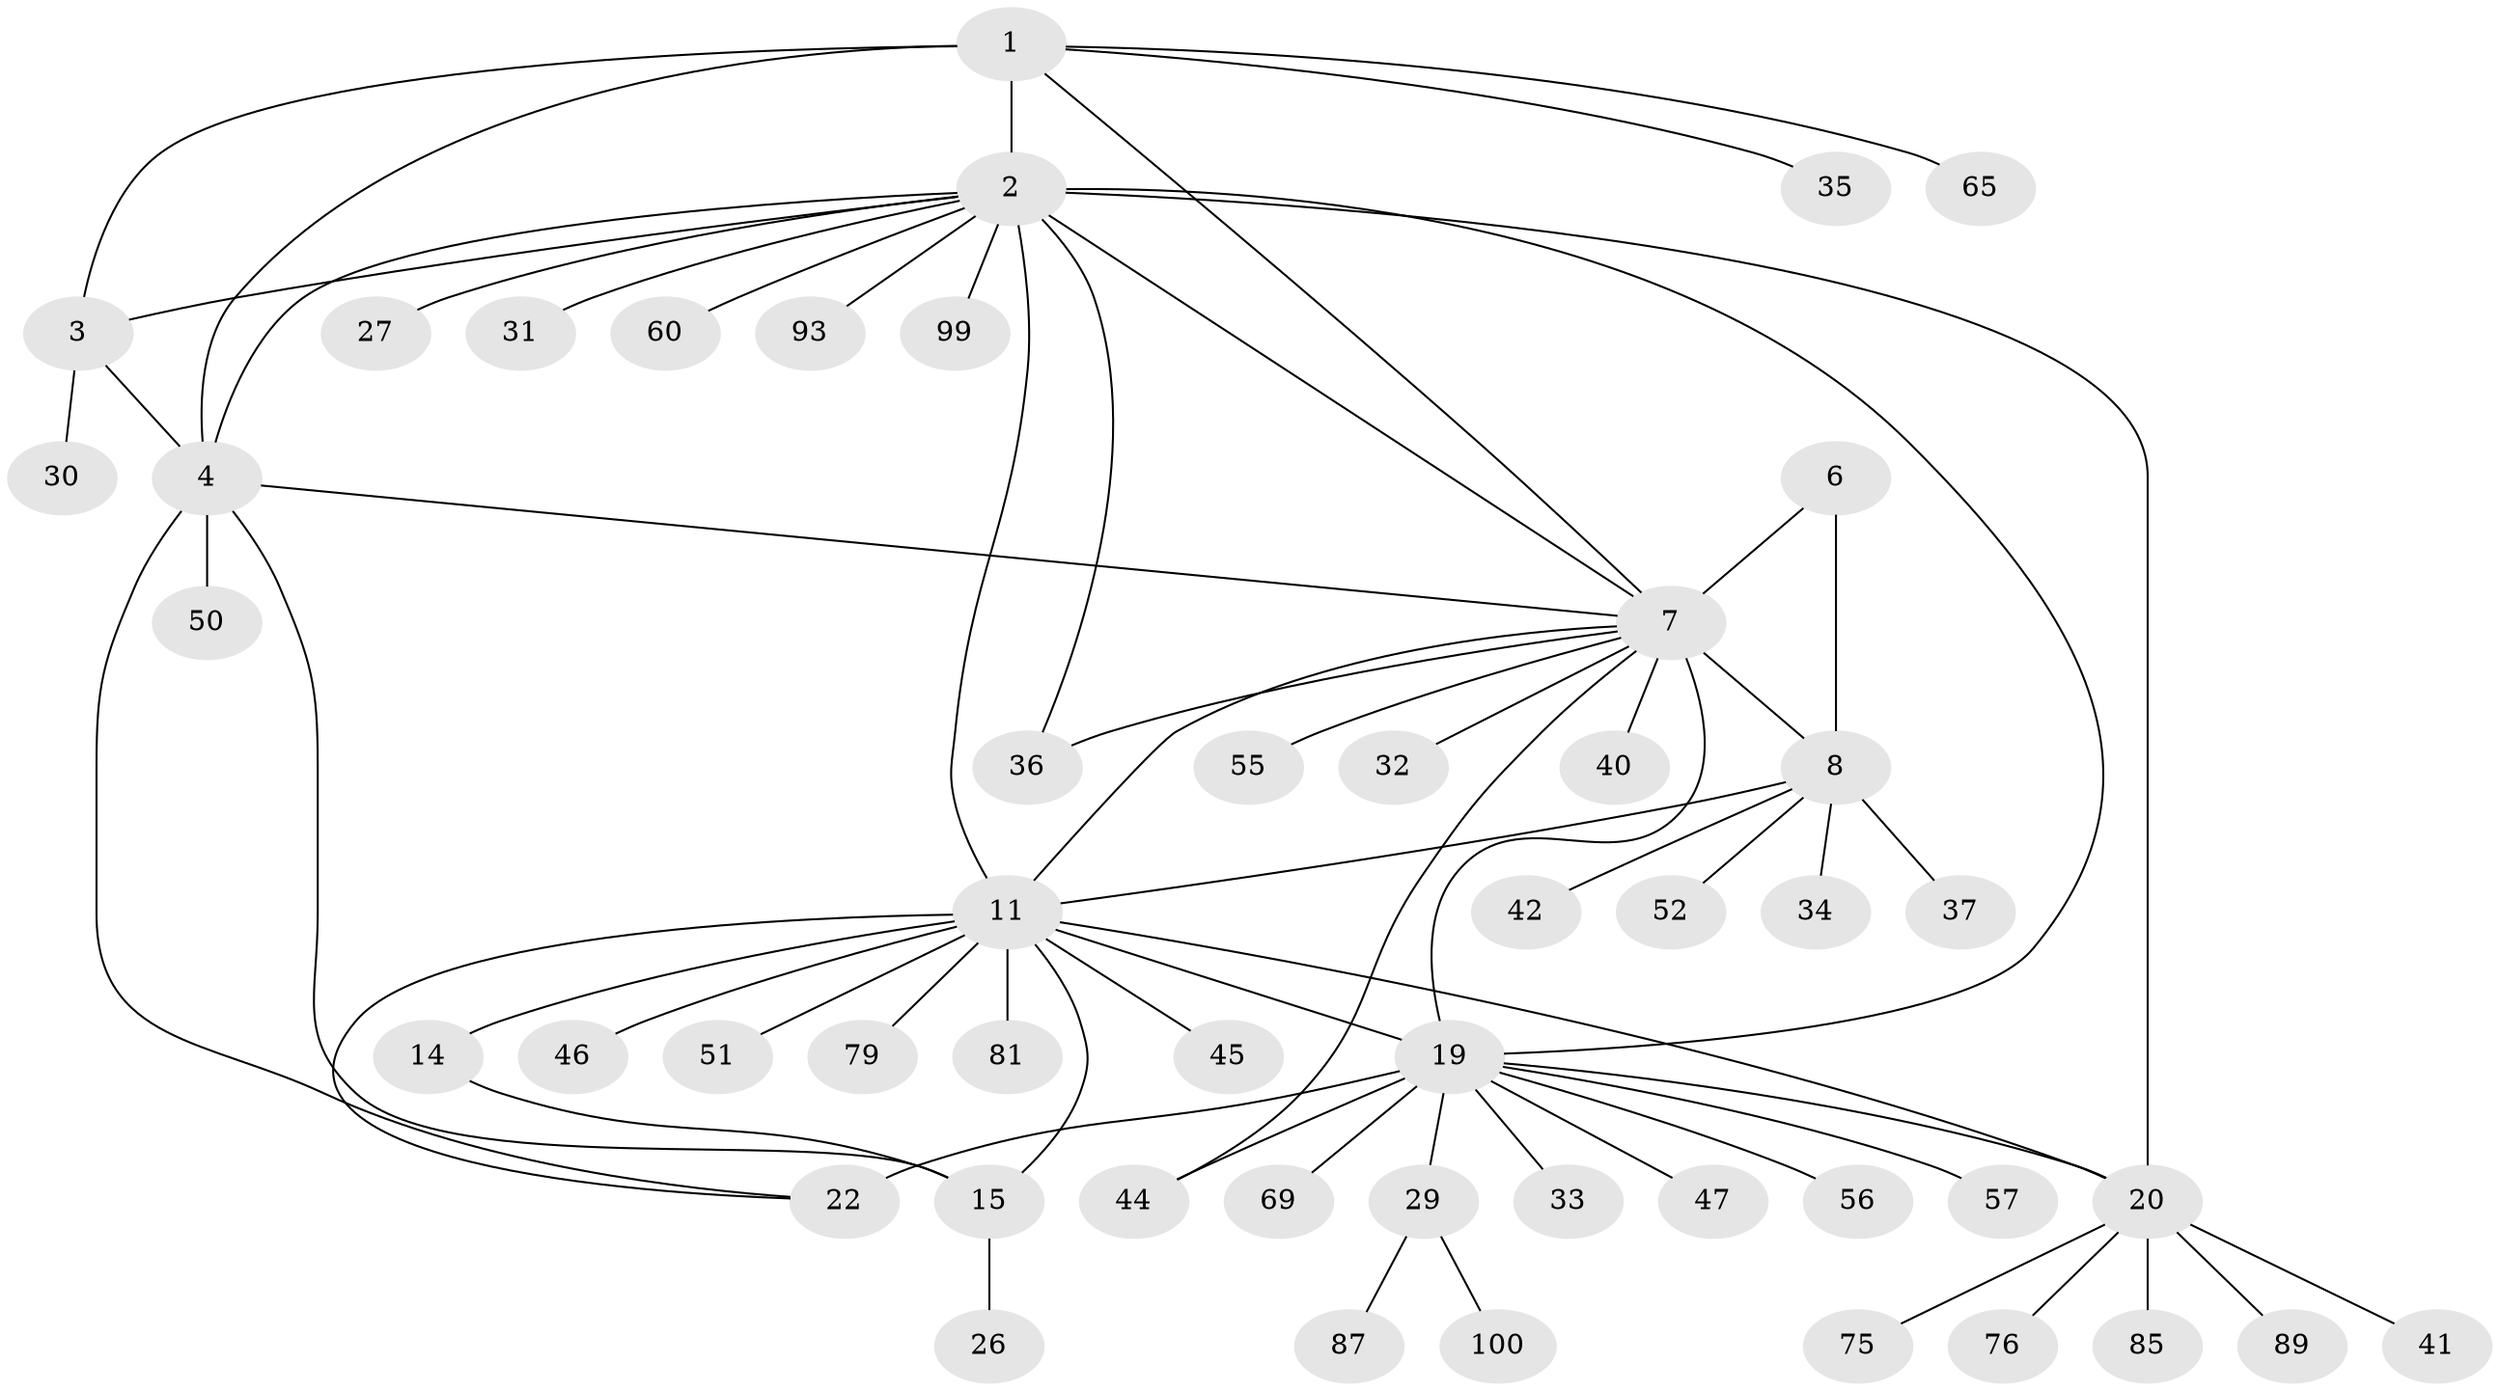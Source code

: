 // original degree distribution, {7: 0.04950495049504951, 9: 0.04950495049504951, 10: 0.019801980198019802, 8: 0.0297029702970297, 4: 0.0297029702970297, 5: 0.019801980198019802, 15: 0.009900990099009901, 6: 0.04950495049504951, 1: 0.6336633663366337, 2: 0.07920792079207921, 3: 0.0297029702970297}
// Generated by graph-tools (version 1.1) at 2025/19/03/04/25 18:19:41]
// undirected, 50 vertices, 67 edges
graph export_dot {
graph [start="1"]
  node [color=gray90,style=filled];
  1;
  2 [super="+17"];
  3 [super="+43+90+91+96+82"];
  4 [super="+5+68+63"];
  6;
  7 [super="+95+9"];
  8 [super="+10+97"];
  11 [super="+13+61+12"];
  14 [super="+77+48"];
  15;
  19 [super="+23"];
  20;
  22 [super="+25"];
  26;
  27;
  29 [super="+84"];
  30 [super="+54"];
  31;
  32;
  33;
  34;
  35;
  36 [super="+70"];
  37;
  40;
  41;
  42;
  44;
  45;
  46;
  47;
  50;
  51;
  52;
  55;
  56 [super="+59+72"];
  57;
  60 [super="+74"];
  65;
  69;
  75;
  76;
  79;
  81;
  85;
  87;
  89;
  93;
  99;
  100;
  1 -- 2;
  1 -- 3;
  1 -- 4 [weight=2];
  1 -- 35;
  1 -- 65;
  1 -- 7;
  2 -- 3;
  2 -- 4 [weight=2];
  2 -- 36;
  2 -- 60;
  2 -- 93;
  2 -- 99;
  2 -- 19 [weight=2];
  2 -- 20 [weight=2];
  2 -- 7;
  2 -- 27;
  2 -- 11 [weight=2];
  2 -- 31;
  3 -- 4 [weight=2];
  3 -- 30;
  4 -- 22;
  4 -- 50;
  4 -- 7;
  4 -- 15;
  6 -- 7 [weight=2];
  6 -- 8 [weight=2];
  7 -- 8 [weight=4];
  7 -- 32;
  7 -- 40;
  7 -- 36;
  7 -- 44;
  7 -- 55;
  7 -- 11;
  7 -- 19;
  8 -- 34;
  8 -- 37;
  8 -- 42;
  8 -- 52;
  8 -- 11;
  11 -- 14 [weight=3];
  11 -- 15 [weight=3];
  11 -- 79;
  11 -- 81;
  11 -- 19 [weight=3];
  11 -- 20;
  11 -- 22 [weight=2];
  11 -- 45;
  11 -- 46;
  11 -- 51;
  14 -- 15;
  15 -- 26;
  19 -- 20;
  19 -- 69;
  19 -- 33;
  19 -- 44;
  19 -- 47;
  19 -- 22 [weight=4];
  19 -- 56;
  19 -- 57;
  19 -- 29;
  20 -- 41;
  20 -- 75;
  20 -- 76;
  20 -- 85;
  20 -- 89;
  29 -- 87;
  29 -- 100;
}

